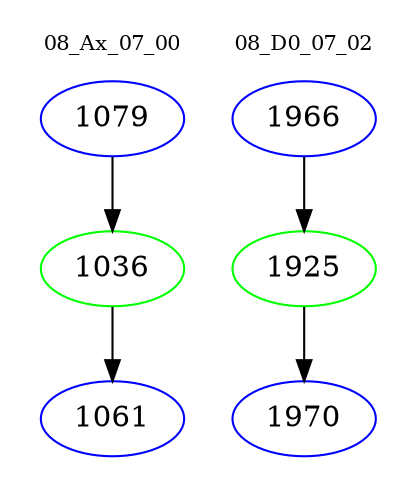 digraph{
subgraph cluster_0 {
color = white
label = "08_Ax_07_00";
fontsize=10;
T0_1079 [label="1079", color="blue"]
T0_1079 -> T0_1036 [color="black"]
T0_1036 [label="1036", color="green"]
T0_1036 -> T0_1061 [color="black"]
T0_1061 [label="1061", color="blue"]
}
subgraph cluster_1 {
color = white
label = "08_D0_07_02";
fontsize=10;
T1_1966 [label="1966", color="blue"]
T1_1966 -> T1_1925 [color="black"]
T1_1925 [label="1925", color="green"]
T1_1925 -> T1_1970 [color="black"]
T1_1970 [label="1970", color="blue"]
}
}
